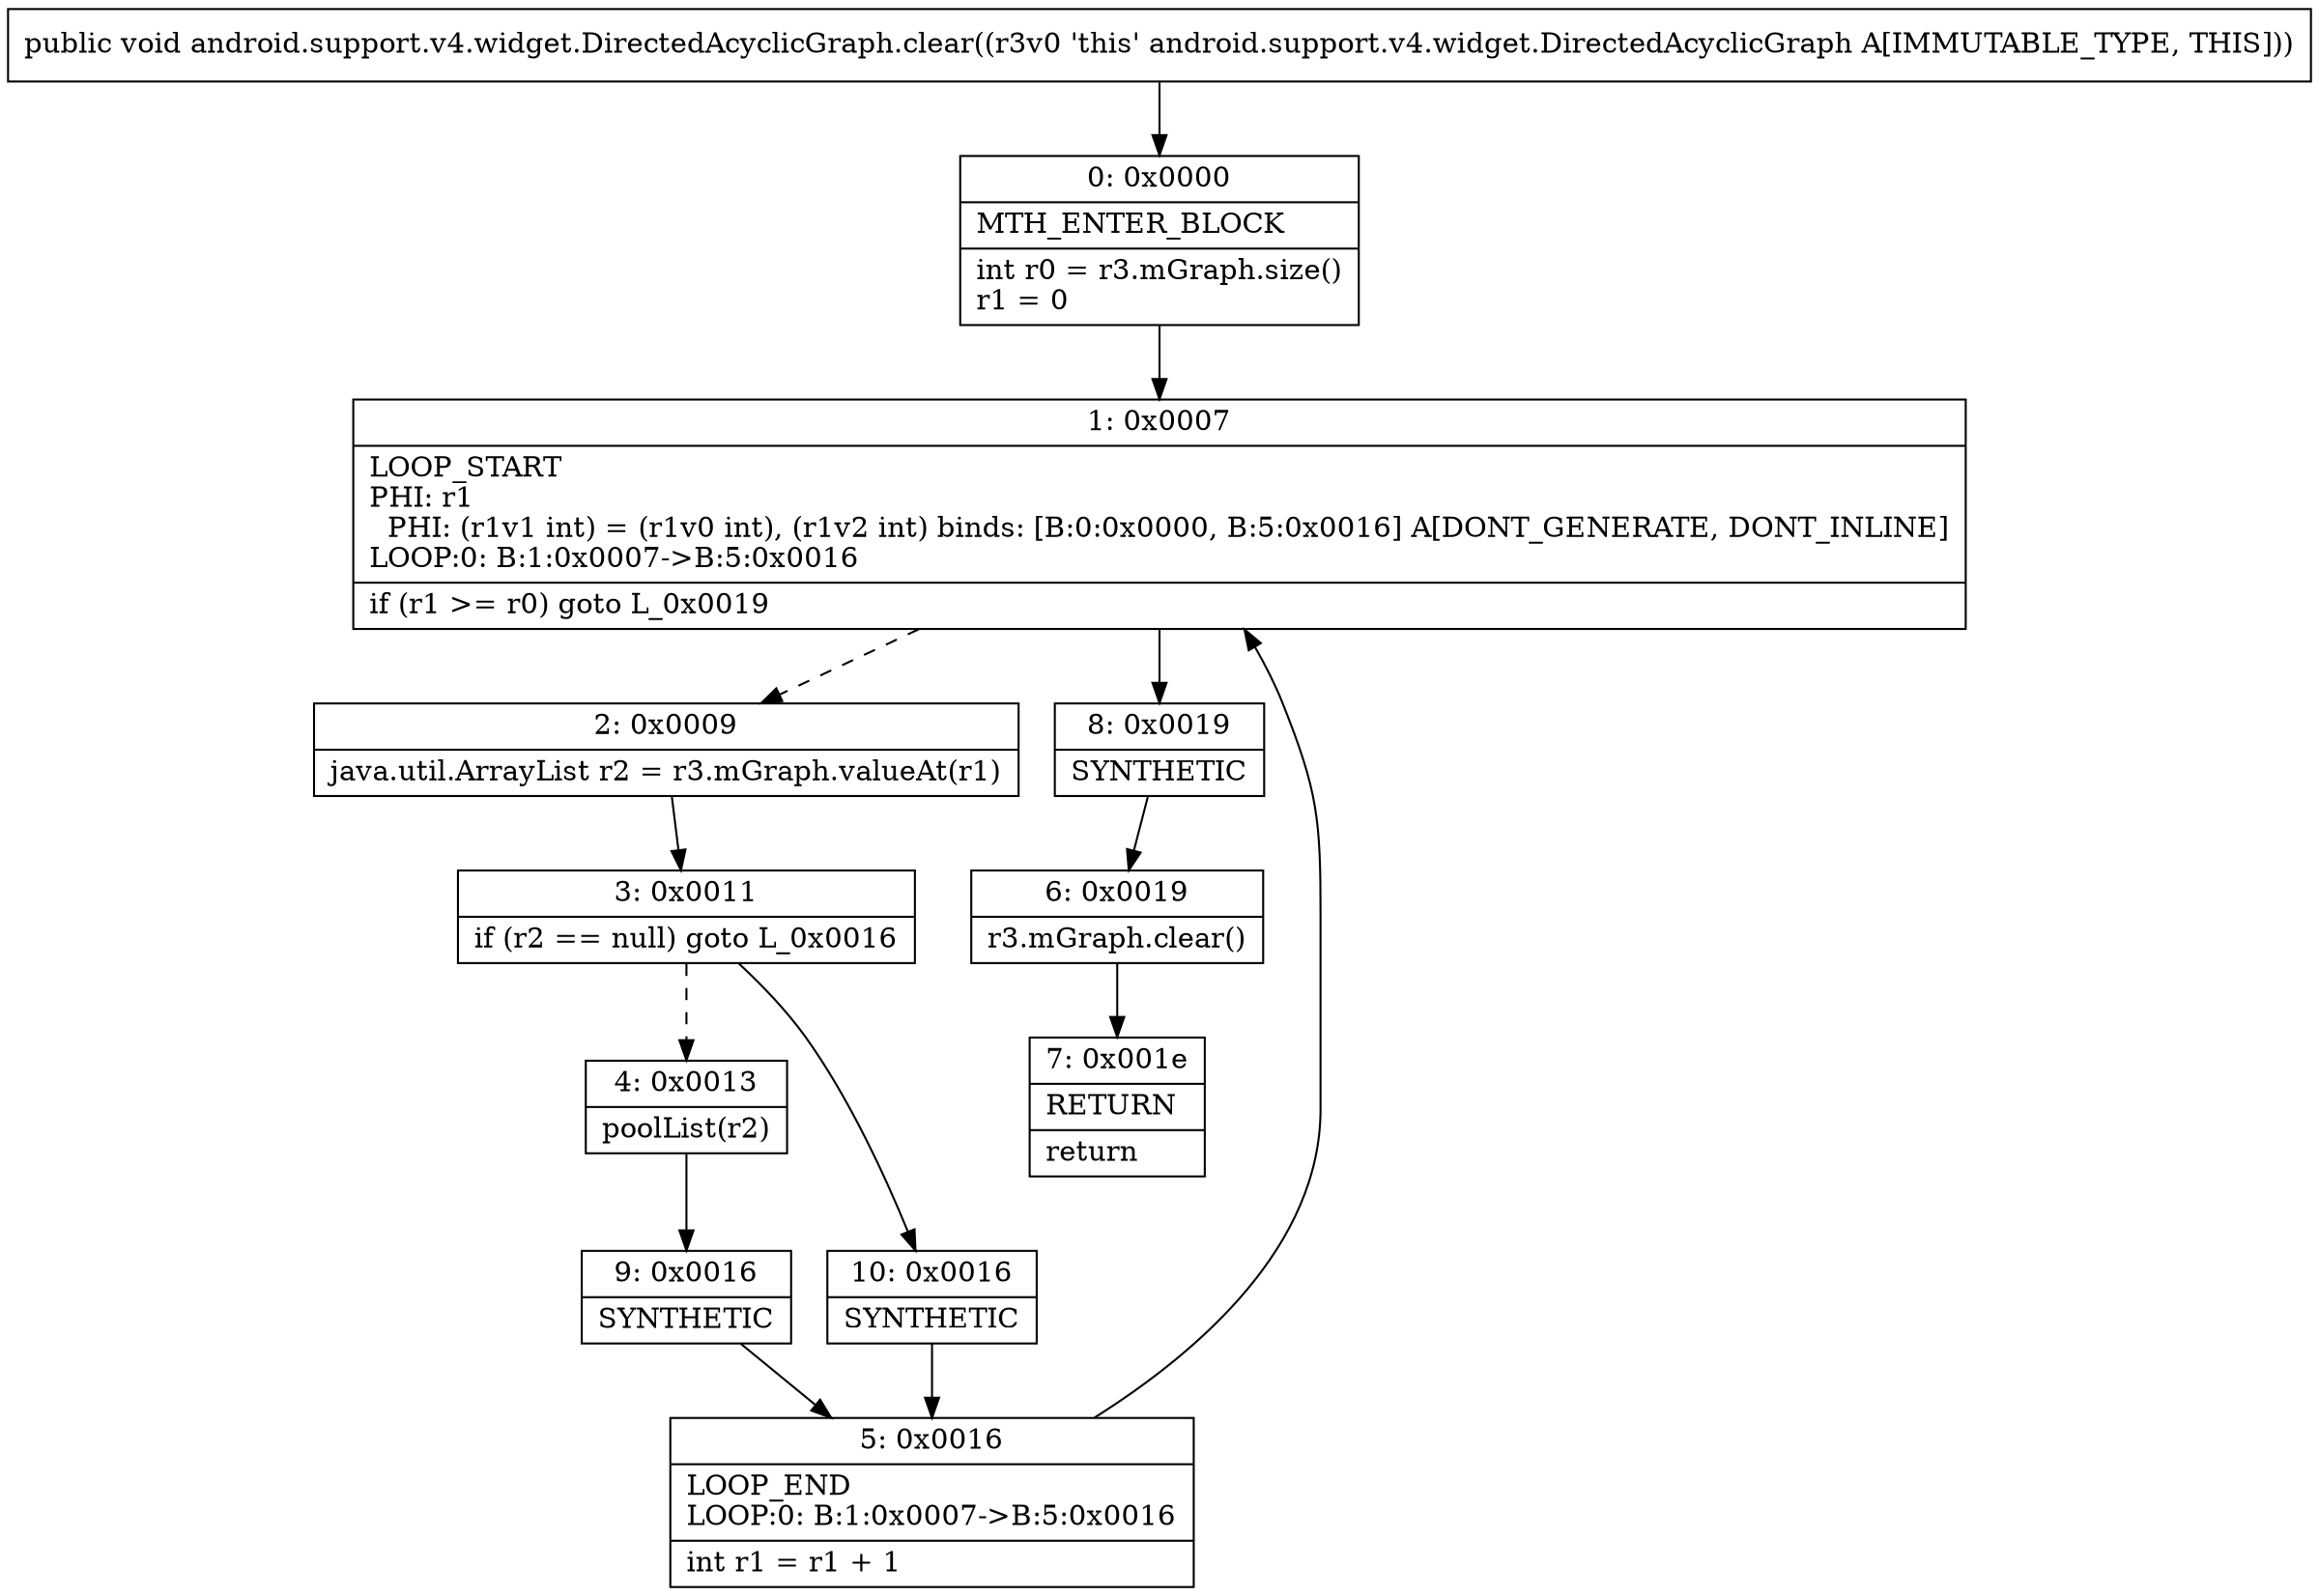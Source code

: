 digraph "CFG forandroid.support.v4.widget.DirectedAcyclicGraph.clear()V" {
Node_0 [shape=record,label="{0\:\ 0x0000|MTH_ENTER_BLOCK\l|int r0 = r3.mGraph.size()\lr1 = 0\l}"];
Node_1 [shape=record,label="{1\:\ 0x0007|LOOP_START\lPHI: r1 \l  PHI: (r1v1 int) = (r1v0 int), (r1v2 int) binds: [B:0:0x0000, B:5:0x0016] A[DONT_GENERATE, DONT_INLINE]\lLOOP:0: B:1:0x0007\-\>B:5:0x0016\l|if (r1 \>= r0) goto L_0x0019\l}"];
Node_2 [shape=record,label="{2\:\ 0x0009|java.util.ArrayList r2 = r3.mGraph.valueAt(r1)\l}"];
Node_3 [shape=record,label="{3\:\ 0x0011|if (r2 == null) goto L_0x0016\l}"];
Node_4 [shape=record,label="{4\:\ 0x0013|poolList(r2)\l}"];
Node_5 [shape=record,label="{5\:\ 0x0016|LOOP_END\lLOOP:0: B:1:0x0007\-\>B:5:0x0016\l|int r1 = r1 + 1\l}"];
Node_6 [shape=record,label="{6\:\ 0x0019|r3.mGraph.clear()\l}"];
Node_7 [shape=record,label="{7\:\ 0x001e|RETURN\l|return\l}"];
Node_8 [shape=record,label="{8\:\ 0x0019|SYNTHETIC\l}"];
Node_9 [shape=record,label="{9\:\ 0x0016|SYNTHETIC\l}"];
Node_10 [shape=record,label="{10\:\ 0x0016|SYNTHETIC\l}"];
MethodNode[shape=record,label="{public void android.support.v4.widget.DirectedAcyclicGraph.clear((r3v0 'this' android.support.v4.widget.DirectedAcyclicGraph A[IMMUTABLE_TYPE, THIS])) }"];
MethodNode -> Node_0;
Node_0 -> Node_1;
Node_1 -> Node_2[style=dashed];
Node_1 -> Node_8;
Node_2 -> Node_3;
Node_3 -> Node_4[style=dashed];
Node_3 -> Node_10;
Node_4 -> Node_9;
Node_5 -> Node_1;
Node_6 -> Node_7;
Node_8 -> Node_6;
Node_9 -> Node_5;
Node_10 -> Node_5;
}

